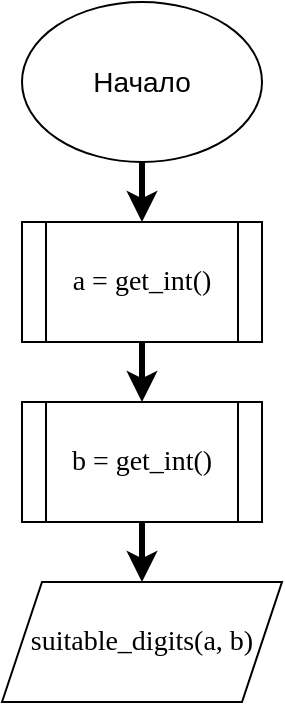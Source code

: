 <mxfile>
    <diagram id="Qn3HdFYi_qDnbh15X64A" name="main">
        <mxGraphModel dx="535" dy="475" grid="1" gridSize="10" guides="1" tooltips="1" connect="1" arrows="1" fold="1" page="1" pageScale="1" pageWidth="827" pageHeight="1169" background="#ffffff" math="0" shadow="0">
            <root>
                <mxCell id="0"/>
                <mxCell id="1" parent="0"/>
                <mxCell id="4" value="" style="edgeStyle=none;html=1;fontFamily=Times New Roman;fontSize=14;fontColor=#000000;strokeColor=#000000;strokeWidth=3;" edge="1" parent="1" source="2" target="3">
                    <mxGeometry relative="1" as="geometry"/>
                </mxCell>
                <mxCell id="2" value="&lt;font color=&quot;#000000&quot;&gt;&lt;span style=&quot;font-size: 14px;&quot;&gt;Начало&lt;/span&gt;&lt;/font&gt;" style="ellipse;whiteSpace=wrap;html=1;fillColor=#FFFFFF;strokeColor=#000000;" vertex="1" parent="1">
                    <mxGeometry x="200" width="120" height="80" as="geometry"/>
                </mxCell>
                <mxCell id="6" value="" style="edgeStyle=none;html=1;strokeColor=#000000;strokeWidth=3;fontFamily=Times New Roman;fontSize=14;fontColor=#000000;" edge="1" parent="1" source="3" target="5">
                    <mxGeometry relative="1" as="geometry"/>
                </mxCell>
                <mxCell id="3" value="a = get_int()" style="shape=process;whiteSpace=wrap;html=1;backgroundOutline=1;strokeColor=#000000;fontFamily=Times New Roman;fontSize=14;fontColor=#000000;fillColor=#FFFFFF;" vertex="1" parent="1">
                    <mxGeometry x="200" y="110" width="120" height="60" as="geometry"/>
                </mxCell>
                <mxCell id="8" value="" style="edgeStyle=none;html=1;strokeColor=#000000;strokeWidth=3;fontFamily=Times New Roman;fontSize=14;fontColor=#000000;" edge="1" parent="1" source="5" target="7">
                    <mxGeometry relative="1" as="geometry"/>
                </mxCell>
                <mxCell id="5" value="b = get_int()" style="shape=process;whiteSpace=wrap;html=1;backgroundOutline=1;strokeColor=#000000;fontFamily=Times New Roman;fontSize=14;fontColor=#000000;fillColor=#FFFFFF;" vertex="1" parent="1">
                    <mxGeometry x="200" y="200" width="120" height="60" as="geometry"/>
                </mxCell>
                <mxCell id="7" value="suitable_digits(a, b)" style="shape=parallelogram;perimeter=parallelogramPerimeter;whiteSpace=wrap;html=1;fixedSize=1;strokeColor=#000000;fontFamily=Times New Roman;fontSize=14;fontColor=#000000;fillColor=#FFFFFF;" vertex="1" parent="1">
                    <mxGeometry x="190" y="290" width="140" height="60" as="geometry"/>
                </mxCell>
            </root>
        </mxGraphModel>
    </diagram>
    <diagram id="D_0ZUtTOdkn8f6fMmuV-" name="get_int">
        <mxGraphModel dx="535" dy="475" grid="1" gridSize="10" guides="1" tooltips="1" connect="1" arrows="1" fold="1" page="1" pageScale="1" pageWidth="827" pageHeight="1169" background="#ffffff" math="0" shadow="0">
            <root>
                <mxCell id="0"/>
                <mxCell id="1" parent="0"/>
                <mxCell id="8d5HT76UAJRI_Vo3qhmv-3" value="" style="edgeStyle=none;html=1;strokeColor=#000000;strokeWidth=3;fontFamily=Times New Roman;fontSize=14;fontColor=#000000;" edge="1" parent="1" source="8d5HT76UAJRI_Vo3qhmv-1" target="8d5HT76UAJRI_Vo3qhmv-2">
                    <mxGeometry relative="1" as="geometry"/>
                </mxCell>
                <mxCell id="8d5HT76UAJRI_Vo3qhmv-1" value="Начало" style="ellipse;whiteSpace=wrap;html=1;strokeColor=#000000;fontFamily=Times New Roman;fontSize=14;fontColor=#000000;fillColor=#FFFFFF;" vertex="1" parent="1">
                    <mxGeometry x="200" width="120" height="80" as="geometry"/>
                </mxCell>
                <mxCell id="8d5HT76UAJRI_Vo3qhmv-6" value="" style="edgeStyle=none;html=1;strokeColor=#000000;strokeWidth=3;fontFamily=Times New Roman;fontSize=14;fontColor=#000000;" edge="1" parent="1" source="8d5HT76UAJRI_Vo3qhmv-2" target="8d5HT76UAJRI_Vo3qhmv-5">
                    <mxGeometry relative="1" as="geometry"/>
                </mxCell>
                <mxCell id="8d5HT76UAJRI_Vo3qhmv-2" value="number = 0" style="shape=process;whiteSpace=wrap;html=1;backgroundOutline=1;strokeColor=#000000;fontFamily=Times New Roman;fontSize=14;fontColor=#000000;fillColor=#FFFFFF;" vertex="1" parent="1">
                    <mxGeometry x="200" y="110" width="120" height="60" as="geometry"/>
                </mxCell>
                <mxCell id="8d5HT76UAJRI_Vo3qhmv-5" value="scanf(&quot;%d&quot;, &amp;amp;number) != 1" style="rhombus;whiteSpace=wrap;html=1;strokeColor=#000000;fontFamily=Times New Roman;fontSize=14;fontColor=#000000;fillColor=#FFFFFF;" vertex="1" parent="1">
                    <mxGeometry x="165" y="200" width="190" height="80" as="geometry"/>
                </mxCell>
                <mxCell id="8d5HT76UAJRI_Vo3qhmv-7" value="" style="endArrow=classic;html=1;strokeColor=#000000;strokeWidth=3;fontFamily=Times New Roman;fontSize=14;fontColor=#000000;exitX=0.5;exitY=1;exitDx=0;exitDy=0;" edge="1" parent="1" source="8d5HT76UAJRI_Vo3qhmv-5">
                    <mxGeometry width="50" height="50" relative="1" as="geometry">
                        <mxPoint x="230" y="350" as="sourcePoint"/>
                        <mxPoint x="260" y="330" as="targetPoint"/>
                    </mxGeometry>
                </mxCell>
                <mxCell id="8d5HT76UAJRI_Vo3qhmv-10" value="" style="edgeStyle=none;html=1;strokeColor=#000000;strokeWidth=3;fontFamily=Times New Roman;fontSize=14;fontColor=#000000;" edge="1" parent="1" source="8d5HT76UAJRI_Vo3qhmv-8" target="8d5HT76UAJRI_Vo3qhmv-9">
                    <mxGeometry relative="1" as="geometry"/>
                </mxCell>
                <mxCell id="8d5HT76UAJRI_Vo3qhmv-8" value="&quot;Insert a valid value!&quot;" style="shape=parallelogram;perimeter=parallelogramPerimeter;whiteSpace=wrap;html=1;fixedSize=1;strokeColor=#000000;fontFamily=Times New Roman;fontSize=14;fontColor=#000000;fillColor=#FFFFFF;" vertex="1" parent="1">
                    <mxGeometry x="180" y="330" width="160" height="60" as="geometry"/>
                </mxCell>
                <mxCell id="8d5HT76UAJRI_Vo3qhmv-9" value="abort()" style="ellipse;whiteSpace=wrap;html=1;strokeColor=#000000;fontFamily=Times New Roman;fontSize=14;fontColor=#000000;fillColor=#FFFFFF;" vertex="1" parent="1">
                    <mxGeometry x="200" y="410" width="120" height="80" as="geometry"/>
                </mxCell>
                <mxCell id="8d5HT76UAJRI_Vo3qhmv-11" value="true" style="text;html=1;align=center;verticalAlign=middle;resizable=0;points=[];autosize=1;strokeColor=none;fillColor=none;fontSize=14;fontFamily=Times New Roman;fontColor=#000000;" vertex="1" parent="1">
                    <mxGeometry x="215" y="285" width="50" height="30" as="geometry"/>
                </mxCell>
                <mxCell id="8d5HT76UAJRI_Vo3qhmv-12" value="" style="endArrow=none;html=1;strokeColor=#000000;strokeWidth=3;fontFamily=Times New Roman;fontSize=14;fontColor=#000000;exitX=0;exitY=0.5;exitDx=0;exitDy=0;" edge="1" parent="1" source="8d5HT76UAJRI_Vo3qhmv-5">
                    <mxGeometry width="50" height="50" relative="1" as="geometry">
                        <mxPoint x="230" y="340" as="sourcePoint"/>
                        <mxPoint x="80" y="240" as="targetPoint"/>
                    </mxGeometry>
                </mxCell>
                <mxCell id="8d5HT76UAJRI_Vo3qhmv-13" value="" style="endArrow=classic;html=1;strokeColor=#000000;strokeWidth=3;fontFamily=Times New Roman;fontSize=14;fontColor=#000000;" edge="1" parent="1">
                    <mxGeometry width="50" height="50" relative="1" as="geometry">
                        <mxPoint x="80" y="240" as="sourcePoint"/>
                        <mxPoint x="80" y="310" as="targetPoint"/>
                    </mxGeometry>
                </mxCell>
                <mxCell id="8d5HT76UAJRI_Vo3qhmv-14" value="false" style="text;html=1;align=center;verticalAlign=middle;resizable=0;points=[];autosize=1;strokeColor=none;fillColor=none;fontSize=14;fontFamily=Times New Roman;fontColor=#000000;" vertex="1" parent="1">
                    <mxGeometry x="95" y="205" width="50" height="30" as="geometry"/>
                </mxCell>
                <mxCell id="8d5HT76UAJRI_Vo3qhmv-15" value="number" style="ellipse;whiteSpace=wrap;html=1;strokeColor=#000000;fontFamily=Times New Roman;fontSize=14;fontColor=#000000;fillColor=#FFFFFF;" vertex="1" parent="1">
                    <mxGeometry x="20" y="310" width="120" height="80" as="geometry"/>
                </mxCell>
            </root>
        </mxGraphModel>
    </diagram>
    <diagram id="JUHwtrX8N2A16FbOBu1D" name="number_of_hundreds">
        <mxGraphModel dx="535" dy="475" grid="1" gridSize="10" guides="1" tooltips="1" connect="1" arrows="1" fold="1" page="1" pageScale="1" pageWidth="827" pageHeight="1169" background="#ffffff" math="0" shadow="0">
            <root>
                <mxCell id="0"/>
                <mxCell id="1" parent="0"/>
                <mxCell id="Pt9fCvdvJ2iWK_oc7a1d-3" value="" style="edgeStyle=none;html=1;strokeColor=#000000;strokeWidth=3;fontFamily=Times New Roman;fontSize=14;fontColor=#000000;" edge="1" parent="1" source="Pt9fCvdvJ2iWK_oc7a1d-1" target="Pt9fCvdvJ2iWK_oc7a1d-2">
                    <mxGeometry relative="1" as="geometry"/>
                </mxCell>
                <mxCell id="Pt9fCvdvJ2iWK_oc7a1d-1" value="number" style="ellipse;whiteSpace=wrap;html=1;strokeColor=#000000;fontFamily=Times New Roman;fontSize=14;fontColor=#000000;fillColor=#FFFFFF;" vertex="1" parent="1">
                    <mxGeometry x="200" width="120" height="80" as="geometry"/>
                </mxCell>
                <mxCell id="Pt9fCvdvJ2iWK_oc7a1d-2" value="(int)number / 100" style="ellipse;whiteSpace=wrap;html=1;strokeColor=#000000;fontFamily=Times New Roman;fontSize=14;fontColor=#000000;fillColor=#FFFFFF;" vertex="1" parent="1">
                    <mxGeometry x="200" y="120" width="120" height="80" as="geometry"/>
                </mxCell>
            </root>
        </mxGraphModel>
    </diagram>
    <diagram id="Bfqi7_u8fUSVILlMJT8b" name="tens_number">
        <mxGraphModel dx="535" dy="475" grid="1" gridSize="10" guides="1" tooltips="1" connect="1" arrows="1" fold="1" page="1" pageScale="1" pageWidth="827" pageHeight="1169" background="#ffffff" math="0" shadow="0">
            <root>
                <mxCell id="0"/>
                <mxCell id="1" parent="0"/>
                <mxCell id="FPqOg7j0rUVFfq5AXi-M-3" value="" style="edgeStyle=none;html=1;strokeColor=#000000;strokeWidth=3;fontFamily=Times New Roman;fontSize=14;fontColor=#000000;" edge="1" parent="1" source="FPqOg7j0rUVFfq5AXi-M-1" target="FPqOg7j0rUVFfq5AXi-M-2">
                    <mxGeometry relative="1" as="geometry"/>
                </mxCell>
                <mxCell id="FPqOg7j0rUVFfq5AXi-M-1" value="number" style="ellipse;whiteSpace=wrap;html=1;strokeColor=#000000;fontFamily=Times New Roman;fontSize=14;fontColor=#000000;fillColor=#FFFFFF;" vertex="1" parent="1">
                    <mxGeometry x="200" width="120" height="80" as="geometry"/>
                </mxCell>
                <mxCell id="FPqOg7j0rUVFfq5AXi-M-2" value="((int)number/10)%10" style="ellipse;whiteSpace=wrap;html=1;strokeColor=#000000;fontFamily=Times New Roman;fontSize=14;fontColor=#000000;fillColor=#FFFFFF;" vertex="1" parent="1">
                    <mxGeometry x="195" y="120" width="130" height="80" as="geometry"/>
                </mxCell>
            </root>
        </mxGraphModel>
    </diagram>
    <diagram id="Lyy80wSnaXNQjeo9JIjT" name="number_of_units">
        <mxGraphModel dx="535" dy="475" grid="1" gridSize="10" guides="1" tooltips="1" connect="1" arrows="1" fold="1" page="1" pageScale="1" pageWidth="827" pageHeight="1169" background="#ffffff" math="0" shadow="0">
            <root>
                <mxCell id="0"/>
                <mxCell id="1" parent="0"/>
                <mxCell id="yp0GBPyESnVXD9Migj81-3" value="" style="edgeStyle=none;html=1;strokeColor=#000000;strokeWidth=3;fontFamily=Times New Roman;fontSize=14;fontColor=#000000;" edge="1" parent="1" source="yp0GBPyESnVXD9Migj81-1" target="yp0GBPyESnVXD9Migj81-2">
                    <mxGeometry relative="1" as="geometry"/>
                </mxCell>
                <mxCell id="yp0GBPyESnVXD9Migj81-1" value="number" style="ellipse;whiteSpace=wrap;html=1;strokeColor=#000000;fontFamily=Times New Roman;fontSize=14;fontColor=#000000;fillColor=#FFFFFF;" vertex="1" parent="1">
                    <mxGeometry x="200" width="120" height="80" as="geometry"/>
                </mxCell>
                <mxCell id="yp0GBPyESnVXD9Migj81-2" value="number % 10" style="ellipse;whiteSpace=wrap;html=1;strokeColor=#000000;fontFamily=Times New Roman;fontSize=14;fontColor=#000000;fillColor=#FFFFFF;" vertex="1" parent="1">
                    <mxGeometry x="200" y="120" width="120" height="80" as="geometry"/>
                </mxCell>
            </root>
        </mxGraphModel>
    </diagram>
    <diagram id="yT7EtefzU11PecUEBL8i" name="suitable_digits">
        <mxGraphModel dx="1362" dy="475" grid="1" gridSize="10" guides="1" tooltips="1" connect="1" arrows="1" fold="1" page="1" pageScale="1" pageWidth="827" pageHeight="1169" background="#ffffff" math="0" shadow="0">
            <root>
                <mxCell id="0"/>
                <mxCell id="1" parent="0"/>
                <mxCell id="p8Amcw1KnOGd7aOJC9Wr-3" value="" style="edgeStyle=none;html=1;strokeColor=#000000;strokeWidth=3;fontFamily=Times New Roman;fontSize=14;fontColor=#000000;" edge="1" parent="1" source="p8Amcw1KnOGd7aOJC9Wr-1" target="p8Amcw1KnOGd7aOJC9Wr-2">
                    <mxGeometry relative="1" as="geometry"/>
                </mxCell>
                <mxCell id="p8Amcw1KnOGd7aOJC9Wr-1" value="a, b" style="ellipse;whiteSpace=wrap;html=1;strokeColor=#000000;fontFamily=Times New Roman;fontSize=14;fontColor=#000000;fillColor=#FFFFFF;" vertex="1" parent="1">
                    <mxGeometry x="200" width="120" height="80" as="geometry"/>
                </mxCell>
                <mxCell id="p8Amcw1KnOGd7aOJC9Wr-5" value="" style="edgeStyle=none;html=1;strokeColor=#000000;strokeWidth=3;fontFamily=Times New Roman;fontSize=14;fontColor=#000000;" edge="1" parent="1" source="p8Amcw1KnOGd7aOJC9Wr-2" target="p8Amcw1KnOGd7aOJC9Wr-4">
                    <mxGeometry relative="1" as="geometry"/>
                </mxCell>
                <mxCell id="p8Amcw1KnOGd7aOJC9Wr-2" value="counter = 0" style="shape=process;whiteSpace=wrap;html=1;backgroundOutline=1;strokeColor=#000000;fontFamily=Times New Roman;fontSize=14;fontColor=#000000;fillColor=#FFFFFF;" vertex="1" parent="1">
                    <mxGeometry x="200" y="110" width="120" height="60" as="geometry"/>
                </mxCell>
                <mxCell id="p8Amcw1KnOGd7aOJC9Wr-7" value="" style="edgeStyle=none;html=1;strokeColor=#000000;strokeWidth=3;fontFamily=Times New Roman;fontSize=14;fontColor=#000000;" edge="1" parent="1" source="p8Amcw1KnOGd7aOJC9Wr-4" target="p8Amcw1KnOGd7aOJC9Wr-6">
                    <mxGeometry relative="1" as="geometry"/>
                </mxCell>
                <mxCell id="p8Amcw1KnOGd7aOJC9Wr-4" value="n = 100" style="shape=process;whiteSpace=wrap;html=1;backgroundOutline=1;strokeColor=#000000;fontFamily=Times New Roman;fontSize=14;fontColor=#000000;fillColor=#FFFFFF;" vertex="1" parent="1">
                    <mxGeometry x="200" y="200" width="120" height="60" as="geometry"/>
                </mxCell>
                <mxCell id="p8Amcw1KnOGd7aOJC9Wr-6" value="n &amp;lt; 1000" style="rhombus;whiteSpace=wrap;html=1;strokeColor=#000000;fontFamily=Times New Roman;fontSize=14;fontColor=#000000;fillColor=#FFFFFF;" vertex="1" parent="1">
                    <mxGeometry x="220" y="280" width="80" height="80" as="geometry"/>
                </mxCell>
                <mxCell id="p8Amcw1KnOGd7aOJC9Wr-8" value="" style="endArrow=classic;html=1;strokeColor=#000000;strokeWidth=3;fontFamily=Times New Roman;fontSize=14;fontColor=#000000;exitX=0.5;exitY=1;exitDx=0;exitDy=0;" edge="1" parent="1" source="p8Amcw1KnOGd7aOJC9Wr-6">
                    <mxGeometry width="50" height="50" relative="1" as="geometry">
                        <mxPoint x="250" y="380" as="sourcePoint"/>
                        <mxPoint x="260" y="430" as="targetPoint"/>
                    </mxGeometry>
                </mxCell>
                <mxCell id="p8Amcw1KnOGd7aOJC9Wr-9" value="true" style="text;html=1;align=center;verticalAlign=middle;resizable=0;points=[];autosize=1;strokeColor=none;fillColor=none;fontSize=14;fontFamily=Times New Roman;fontColor=#000000;" vertex="1" parent="1">
                    <mxGeometry x="205" y="375" width="50" height="30" as="geometry"/>
                </mxCell>
                <mxCell id="p8Amcw1KnOGd7aOJC9Wr-10" value="number_of_hundreds(n) + tens_number(n) == a-b &amp;amp;&amp;amp; number_of_units(n) == b" style="rhombus;whiteSpace=wrap;html=1;strokeColor=#000000;fontFamily=Times New Roman;fontSize=14;fontColor=#000000;fillColor=#FFFFFF;" vertex="1" parent="1">
                    <mxGeometry x="-17.5" y="430" width="555" height="80" as="geometry"/>
                </mxCell>
                <mxCell id="p8Amcw1KnOGd7aOJC9Wr-11" value="" style="endArrow=classic;html=1;strokeColor=#000000;strokeWidth=3;fontFamily=Times New Roman;fontSize=14;fontColor=#000000;exitX=0.5;exitY=1;exitDx=0;exitDy=0;" edge="1" parent="1" source="p8Amcw1KnOGd7aOJC9Wr-10">
                    <mxGeometry width="50" height="50" relative="1" as="geometry">
                        <mxPoint x="210" y="580" as="sourcePoint"/>
                        <mxPoint x="260" y="560" as="targetPoint"/>
                    </mxGeometry>
                </mxCell>
                <mxCell id="p8Amcw1KnOGd7aOJC9Wr-12" value="true" style="text;html=1;align=center;verticalAlign=middle;resizable=0;points=[];autosize=1;strokeColor=none;fillColor=none;fontSize=14;fontFamily=Times New Roman;fontColor=#000000;" vertex="1" parent="1">
                    <mxGeometry x="205" y="515" width="50" height="30" as="geometry"/>
                </mxCell>
                <mxCell id="p8Amcw1KnOGd7aOJC9Wr-13" value="counter++" style="shape=process;whiteSpace=wrap;html=1;backgroundOutline=1;strokeColor=#000000;fontFamily=Times New Roman;fontSize=14;fontColor=#000000;fillColor=#FFFFFF;" vertex="1" parent="1">
                    <mxGeometry x="200" y="560" width="120" height="60" as="geometry"/>
                </mxCell>
                <mxCell id="p8Amcw1KnOGd7aOJC9Wr-14" value="" style="endArrow=none;html=1;strokeColor=#000000;strokeWidth=3;fontFamily=Times New Roman;fontSize=14;fontColor=#000000;entryX=0;entryY=0.5;entryDx=0;entryDy=0;" edge="1" parent="1" target="p8Amcw1KnOGd7aOJC9Wr-10">
                    <mxGeometry width="50" height="50" relative="1" as="geometry">
                        <mxPoint x="-80" y="470" as="sourcePoint"/>
                        <mxPoint x="160" y="530" as="targetPoint"/>
                    </mxGeometry>
                </mxCell>
                <mxCell id="p8Amcw1KnOGd7aOJC9Wr-15" value="" style="endArrow=none;html=1;strokeColor=#000000;strokeWidth=3;fontFamily=Times New Roman;fontSize=14;fontColor=#000000;" edge="1" parent="1">
                    <mxGeometry width="50" height="50" relative="1" as="geometry">
                        <mxPoint x="-80" y="470" as="sourcePoint"/>
                        <mxPoint x="-80" y="640" as="targetPoint"/>
                    </mxGeometry>
                </mxCell>
                <mxCell id="p8Amcw1KnOGd7aOJC9Wr-16" value="" style="endArrow=classic;html=1;strokeColor=#000000;strokeWidth=3;fontFamily=Times New Roman;fontSize=14;fontColor=#000000;exitX=0.5;exitY=1;exitDx=0;exitDy=0;" edge="1" parent="1" source="p8Amcw1KnOGd7aOJC9Wr-13">
                    <mxGeometry width="50" height="50" relative="1" as="geometry">
                        <mxPoint x="110" y="580" as="sourcePoint"/>
                        <mxPoint x="260" y="680" as="targetPoint"/>
                    </mxGeometry>
                </mxCell>
                <mxCell id="p8Amcw1KnOGd7aOJC9Wr-17" value="" style="endArrow=classic;html=1;strokeColor=#000000;strokeWidth=3;fontFamily=Times New Roman;fontSize=14;fontColor=#000000;" edge="1" parent="1">
                    <mxGeometry width="50" height="50" relative="1" as="geometry">
                        <mxPoint x="-80" y="640" as="sourcePoint"/>
                        <mxPoint x="260" y="640" as="targetPoint"/>
                    </mxGeometry>
                </mxCell>
                <mxCell id="p8Amcw1KnOGd7aOJC9Wr-18" value="false" style="text;html=1;align=center;verticalAlign=middle;resizable=0;points=[];autosize=1;strokeColor=none;fillColor=none;fontSize=14;fontFamily=Times New Roman;fontColor=#000000;" vertex="1" parent="1">
                    <mxGeometry x="-85" y="435" width="50" height="30" as="geometry"/>
                </mxCell>
                <mxCell id="p8Amcw1KnOGd7aOJC9Wr-19" value="n++" style="shape=process;whiteSpace=wrap;html=1;backgroundOutline=1;strokeColor=#000000;fontFamily=Times New Roman;fontSize=14;fontColor=#000000;fillColor=#FFFFFF;" vertex="1" parent="1">
                    <mxGeometry x="200" y="680" width="120" height="60" as="geometry"/>
                </mxCell>
                <mxCell id="p8Amcw1KnOGd7aOJC9Wr-20" value="" style="endArrow=none;html=1;strokeColor=#000000;strokeWidth=3;fontFamily=Times New Roman;fontSize=14;fontColor=#000000;entryX=0.5;entryY=1;entryDx=0;entryDy=0;" edge="1" parent="1" target="p8Amcw1KnOGd7aOJC9Wr-19">
                    <mxGeometry width="50" height="50" relative="1" as="geometry">
                        <mxPoint x="260" y="780" as="sourcePoint"/>
                        <mxPoint x="300" y="600" as="targetPoint"/>
                    </mxGeometry>
                </mxCell>
                <mxCell id="p8Amcw1KnOGd7aOJC9Wr-21" value="" style="endArrow=none;html=1;strokeColor=#000000;strokeWidth=3;fontFamily=Times New Roman;fontSize=14;fontColor=#000000;" edge="1" parent="1">
                    <mxGeometry width="50" height="50" relative="1" as="geometry">
                        <mxPoint x="260" y="780" as="sourcePoint"/>
                        <mxPoint x="602" y="780" as="targetPoint"/>
                    </mxGeometry>
                </mxCell>
                <mxCell id="p8Amcw1KnOGd7aOJC9Wr-22" value="" style="endArrow=none;html=1;strokeColor=#000000;strokeWidth=3;fontFamily=Times New Roman;fontSize=14;fontColor=#000000;" edge="1" parent="1">
                    <mxGeometry width="50" height="50" relative="1" as="geometry">
                        <mxPoint x="600" y="780" as="sourcePoint"/>
                        <mxPoint x="600" y="320" as="targetPoint"/>
                    </mxGeometry>
                </mxCell>
                <mxCell id="p8Amcw1KnOGd7aOJC9Wr-23" value="" style="endArrow=classic;html=1;strokeColor=#000000;strokeWidth=3;fontFamily=Times New Roman;fontSize=14;fontColor=#000000;entryX=1;entryY=0.5;entryDx=0;entryDy=0;" edge="1" parent="1" target="p8Amcw1KnOGd7aOJC9Wr-6">
                    <mxGeometry width="50" height="50" relative="1" as="geometry">
                        <mxPoint x="600" y="320" as="sourcePoint"/>
                        <mxPoint x="480" y="360" as="targetPoint"/>
                    </mxGeometry>
                </mxCell>
                <mxCell id="p8Amcw1KnOGd7aOJC9Wr-24" value="" style="endArrow=none;html=1;strokeColor=#000000;strokeWidth=3;fontFamily=Times New Roman;fontSize=14;fontColor=#000000;entryX=0;entryY=0.5;entryDx=0;entryDy=0;" edge="1" parent="1" target="p8Amcw1KnOGd7aOJC9Wr-6">
                    <mxGeometry width="50" height="50" relative="1" as="geometry">
                        <mxPoint x="-160" y="320" as="sourcePoint"/>
                        <mxPoint x="140" y="390" as="targetPoint"/>
                    </mxGeometry>
                </mxCell>
                <mxCell id="p8Amcw1KnOGd7aOJC9Wr-25" value="false" style="text;html=1;align=center;verticalAlign=middle;resizable=0;points=[];autosize=1;strokeColor=none;fillColor=none;fontSize=14;fontFamily=Times New Roman;fontColor=#000000;" vertex="1" parent="1">
                    <mxGeometry x="35" y="285" width="50" height="30" as="geometry"/>
                </mxCell>
                <mxCell id="p8Amcw1KnOGd7aOJC9Wr-26" value="" style="endArrow=classic;html=1;strokeColor=#000000;strokeWidth=3;fontFamily=Times New Roman;fontSize=14;fontColor=#000000;" edge="1" parent="1">
                    <mxGeometry width="50" height="50" relative="1" as="geometry">
                        <mxPoint x="-160.5" y="320" as="sourcePoint"/>
                        <mxPoint x="-160.5" y="400" as="targetPoint"/>
                    </mxGeometry>
                </mxCell>
                <mxCell id="p8Amcw1KnOGd7aOJC9Wr-27" value="counter" style="ellipse;whiteSpace=wrap;html=1;strokeColor=#000000;fontFamily=Times New Roman;fontSize=14;fontColor=#000000;fillColor=#FFFFFF;" vertex="1" parent="1">
                    <mxGeometry x="-220" y="400" width="120" height="80" as="geometry"/>
                </mxCell>
            </root>
        </mxGraphModel>
    </diagram>
</mxfile>